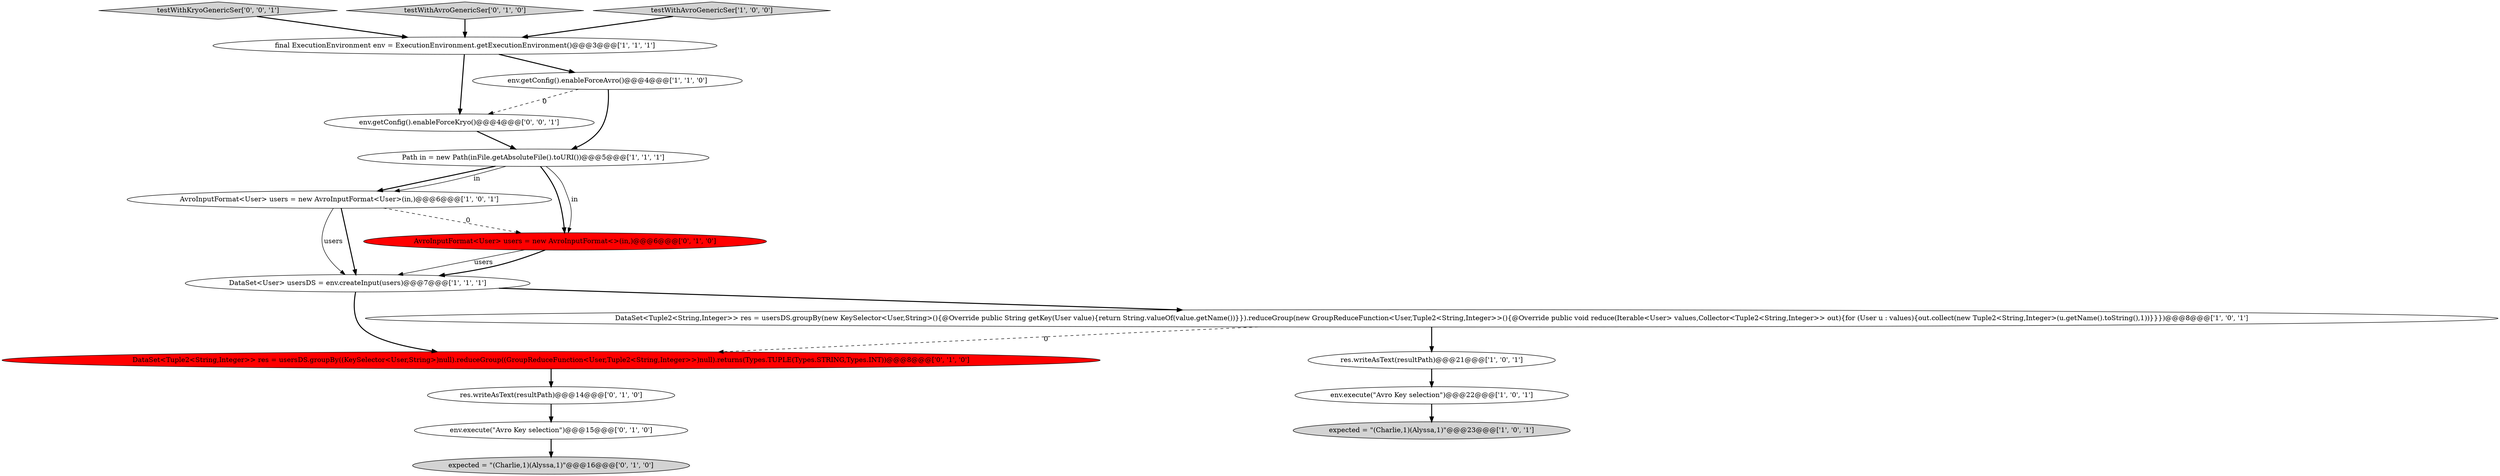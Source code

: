 digraph {
5 [style = filled, label = "expected = \"(Charlie,1)(Alyssa,1)\"@@@23@@@['1', '0', '1']", fillcolor = lightgray, shape = ellipse image = "AAA0AAABBB1BBB"];
16 [style = filled, label = "testWithKryoGenericSer['0', '0', '1']", fillcolor = lightgray, shape = diamond image = "AAA0AAABBB3BBB"];
14 [style = filled, label = "env.execute(\"Avro Key selection\")@@@15@@@['0', '1', '0']", fillcolor = white, shape = ellipse image = "AAA0AAABBB2BBB"];
9 [style = filled, label = "env.execute(\"Avro Key selection\")@@@22@@@['1', '0', '1']", fillcolor = white, shape = ellipse image = "AAA0AAABBB1BBB"];
11 [style = filled, label = "testWithAvroGenericSer['0', '1', '0']", fillcolor = lightgray, shape = diamond image = "AAA0AAABBB2BBB"];
12 [style = filled, label = "DataSet<Tuple2<String,Integer>> res = usersDS.groupBy((KeySelector<User,String>)null).reduceGroup((GroupReduceFunction<User,Tuple2<String,Integer>>)null).returns(Types.TUPLE(Types.STRING,Types.INT))@@@8@@@['0', '1', '0']", fillcolor = red, shape = ellipse image = "AAA1AAABBB2BBB"];
1 [style = filled, label = "DataSet<User> usersDS = env.createInput(users)@@@7@@@['1', '1', '1']", fillcolor = white, shape = ellipse image = "AAA0AAABBB1BBB"];
17 [style = filled, label = "env.getConfig().enableForceKryo()@@@4@@@['0', '0', '1']", fillcolor = white, shape = ellipse image = "AAA0AAABBB3BBB"];
2 [style = filled, label = "testWithAvroGenericSer['1', '0', '0']", fillcolor = lightgray, shape = diamond image = "AAA0AAABBB1BBB"];
8 [style = filled, label = "AvroInputFormat<User> users = new AvroInputFormat<User>(in,)@@@6@@@['1', '0', '1']", fillcolor = white, shape = ellipse image = "AAA0AAABBB1BBB"];
15 [style = filled, label = "AvroInputFormat<User> users = new AvroInputFormat<>(in,)@@@6@@@['0', '1', '0']", fillcolor = red, shape = ellipse image = "AAA1AAABBB2BBB"];
10 [style = filled, label = "expected = \"(Charlie,1)(Alyssa,1)\"@@@16@@@['0', '1', '0']", fillcolor = lightgray, shape = ellipse image = "AAA0AAABBB2BBB"];
3 [style = filled, label = "res.writeAsText(resultPath)@@@21@@@['1', '0', '1']", fillcolor = white, shape = ellipse image = "AAA0AAABBB1BBB"];
13 [style = filled, label = "res.writeAsText(resultPath)@@@14@@@['0', '1', '0']", fillcolor = white, shape = ellipse image = "AAA0AAABBB2BBB"];
0 [style = filled, label = "DataSet<Tuple2<String,Integer>> res = usersDS.groupBy(new KeySelector<User,String>(){@Override public String getKey(User value){return String.valueOf(value.getName())}}).reduceGroup(new GroupReduceFunction<User,Tuple2<String,Integer>>(){@Override public void reduce(Iterable<User> values,Collector<Tuple2<String,Integer>> out){for (User u : values){out.collect(new Tuple2<String,Integer>(u.getName().toString(),1))}}})@@@8@@@['1', '0', '1']", fillcolor = white, shape = ellipse image = "AAA0AAABBB1BBB"];
7 [style = filled, label = "final ExecutionEnvironment env = ExecutionEnvironment.getExecutionEnvironment()@@@3@@@['1', '1', '1']", fillcolor = white, shape = ellipse image = "AAA0AAABBB1BBB"];
6 [style = filled, label = "Path in = new Path(inFile.getAbsoluteFile().toURI())@@@5@@@['1', '1', '1']", fillcolor = white, shape = ellipse image = "AAA0AAABBB1BBB"];
4 [style = filled, label = "env.getConfig().enableForceAvro()@@@4@@@['1', '1', '0']", fillcolor = white, shape = ellipse image = "AAA0AAABBB1BBB"];
0->3 [style = bold, label=""];
7->17 [style = bold, label=""];
4->17 [style = dashed, label="0"];
17->6 [style = bold, label=""];
4->6 [style = bold, label=""];
8->15 [style = dashed, label="0"];
16->7 [style = bold, label=""];
14->10 [style = bold, label=""];
1->0 [style = bold, label=""];
7->4 [style = bold, label=""];
0->12 [style = dashed, label="0"];
8->1 [style = solid, label="users"];
6->15 [style = bold, label=""];
15->1 [style = solid, label="users"];
3->9 [style = bold, label=""];
8->1 [style = bold, label=""];
12->13 [style = bold, label=""];
6->15 [style = solid, label="in"];
6->8 [style = bold, label=""];
1->12 [style = bold, label=""];
9->5 [style = bold, label=""];
6->8 [style = solid, label="in"];
2->7 [style = bold, label=""];
13->14 [style = bold, label=""];
11->7 [style = bold, label=""];
15->1 [style = bold, label=""];
}
